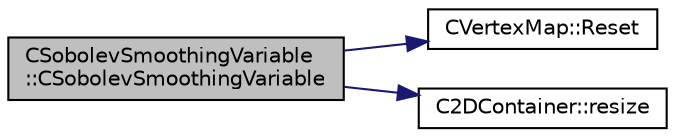 digraph "CSobolevSmoothingVariable::CSobolevSmoothingVariable"
{
 // LATEX_PDF_SIZE
  edge [fontname="Helvetica",fontsize="10",labelfontname="Helvetica",labelfontsize="10"];
  node [fontname="Helvetica",fontsize="10",shape=record];
  rankdir="LR";
  Node1 [label="CSobolevSmoothingVariable\l::CSobolevSmoothingVariable",height=0.2,width=0.4,color="black", fillcolor="grey75", style="filled", fontcolor="black",tooltip="Constructor of the class."];
  Node1 -> Node2 [color="midnightblue",fontsize="10",style="solid",fontname="Helvetica"];
  Node2 [label="CVertexMap::Reset",height=0.2,width=0.4,color="black", fillcolor="white", style="filled",URL="$classCVertexMap.html#a225153b6c3dcdbccdd3ed6f1a46e446f",tooltip="Reset the map for size nPoint, marks every point as not-a-vertex."];
  Node1 -> Node3 [color="midnightblue",fontsize="10",style="solid",fontname="Helvetica"];
  Node3 [label="C2DContainer::resize",height=0.2,width=0.4,color="black", fillcolor="white", style="filled",URL="$classC2DContainer.html#adefb48b593f76aa322e228fea8f76127",tooltip="Request a change of size."];
}
